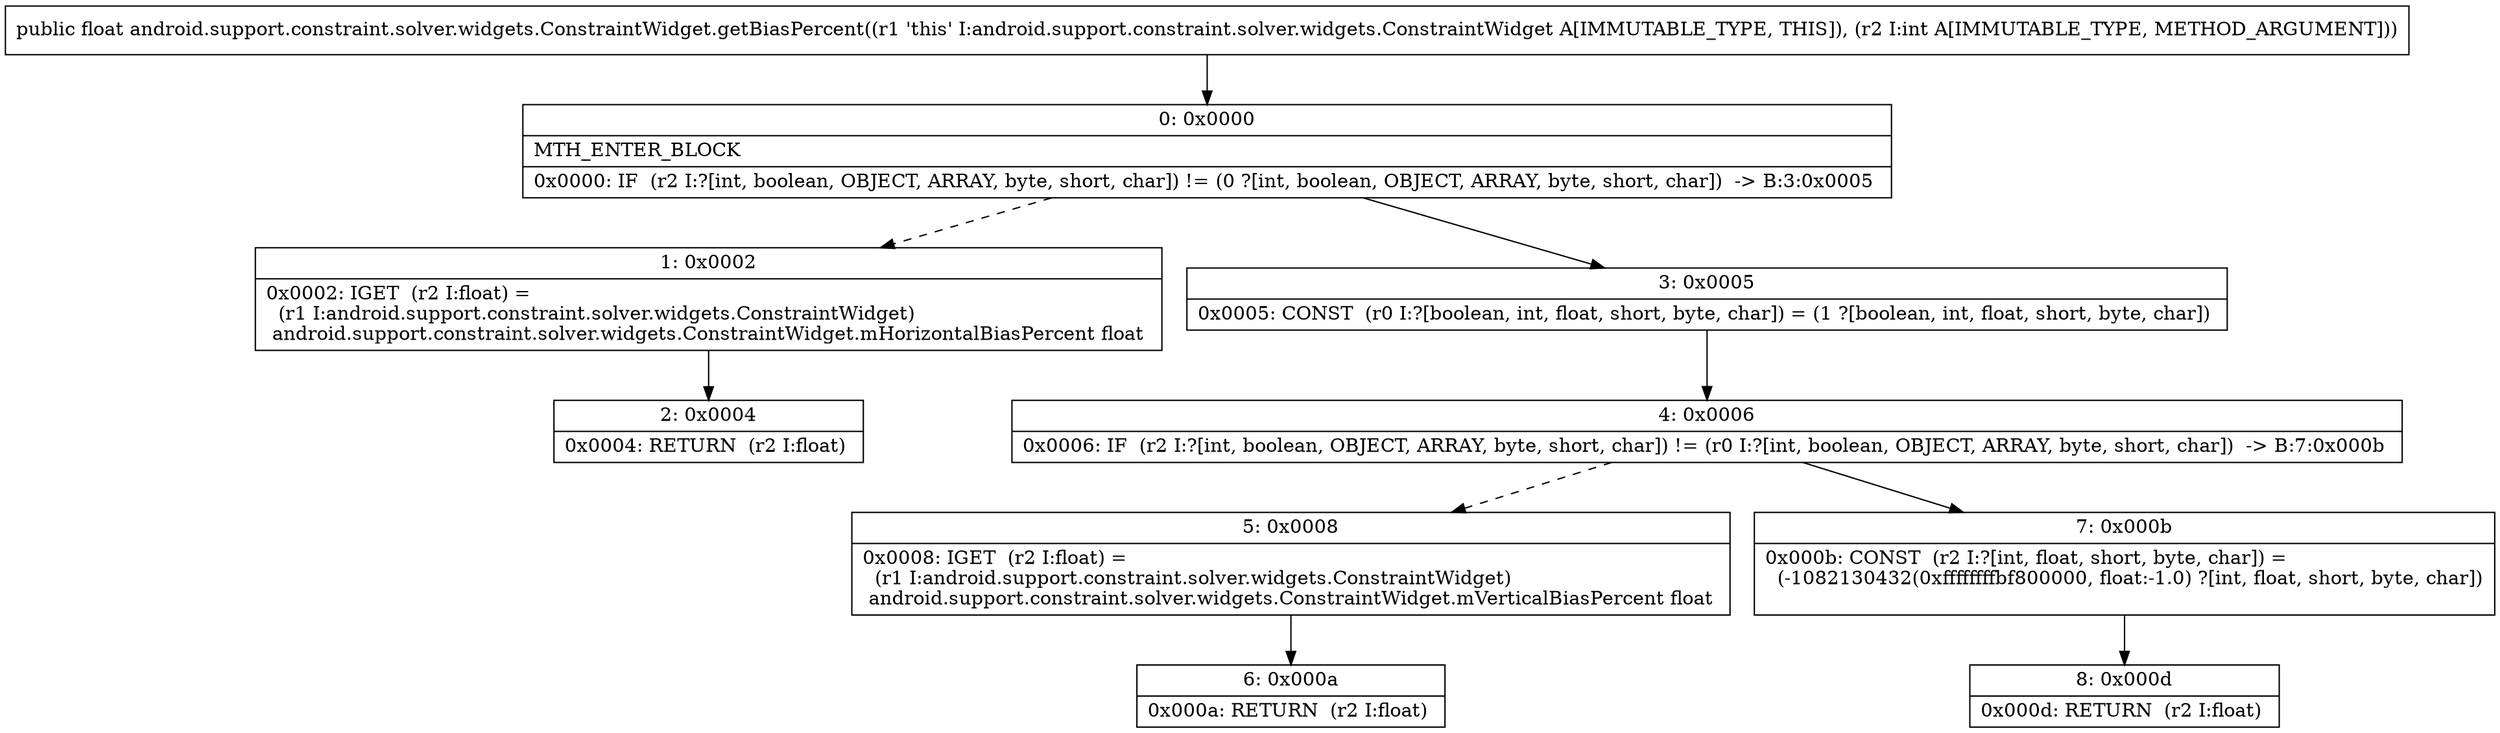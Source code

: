 digraph "CFG forandroid.support.constraint.solver.widgets.ConstraintWidget.getBiasPercent(I)F" {
Node_0 [shape=record,label="{0\:\ 0x0000|MTH_ENTER_BLOCK\l|0x0000: IF  (r2 I:?[int, boolean, OBJECT, ARRAY, byte, short, char]) != (0 ?[int, boolean, OBJECT, ARRAY, byte, short, char])  \-\> B:3:0x0005 \l}"];
Node_1 [shape=record,label="{1\:\ 0x0002|0x0002: IGET  (r2 I:float) = \l  (r1 I:android.support.constraint.solver.widgets.ConstraintWidget)\l android.support.constraint.solver.widgets.ConstraintWidget.mHorizontalBiasPercent float \l}"];
Node_2 [shape=record,label="{2\:\ 0x0004|0x0004: RETURN  (r2 I:float) \l}"];
Node_3 [shape=record,label="{3\:\ 0x0005|0x0005: CONST  (r0 I:?[boolean, int, float, short, byte, char]) = (1 ?[boolean, int, float, short, byte, char]) \l}"];
Node_4 [shape=record,label="{4\:\ 0x0006|0x0006: IF  (r2 I:?[int, boolean, OBJECT, ARRAY, byte, short, char]) != (r0 I:?[int, boolean, OBJECT, ARRAY, byte, short, char])  \-\> B:7:0x000b \l}"];
Node_5 [shape=record,label="{5\:\ 0x0008|0x0008: IGET  (r2 I:float) = \l  (r1 I:android.support.constraint.solver.widgets.ConstraintWidget)\l android.support.constraint.solver.widgets.ConstraintWidget.mVerticalBiasPercent float \l}"];
Node_6 [shape=record,label="{6\:\ 0x000a|0x000a: RETURN  (r2 I:float) \l}"];
Node_7 [shape=record,label="{7\:\ 0x000b|0x000b: CONST  (r2 I:?[int, float, short, byte, char]) = \l  (\-1082130432(0xffffffffbf800000, float:\-1.0) ?[int, float, short, byte, char])\l \l}"];
Node_8 [shape=record,label="{8\:\ 0x000d|0x000d: RETURN  (r2 I:float) \l}"];
MethodNode[shape=record,label="{public float android.support.constraint.solver.widgets.ConstraintWidget.getBiasPercent((r1 'this' I:android.support.constraint.solver.widgets.ConstraintWidget A[IMMUTABLE_TYPE, THIS]), (r2 I:int A[IMMUTABLE_TYPE, METHOD_ARGUMENT])) }"];
MethodNode -> Node_0;
Node_0 -> Node_1[style=dashed];
Node_0 -> Node_3;
Node_1 -> Node_2;
Node_3 -> Node_4;
Node_4 -> Node_5[style=dashed];
Node_4 -> Node_7;
Node_5 -> Node_6;
Node_7 -> Node_8;
}

